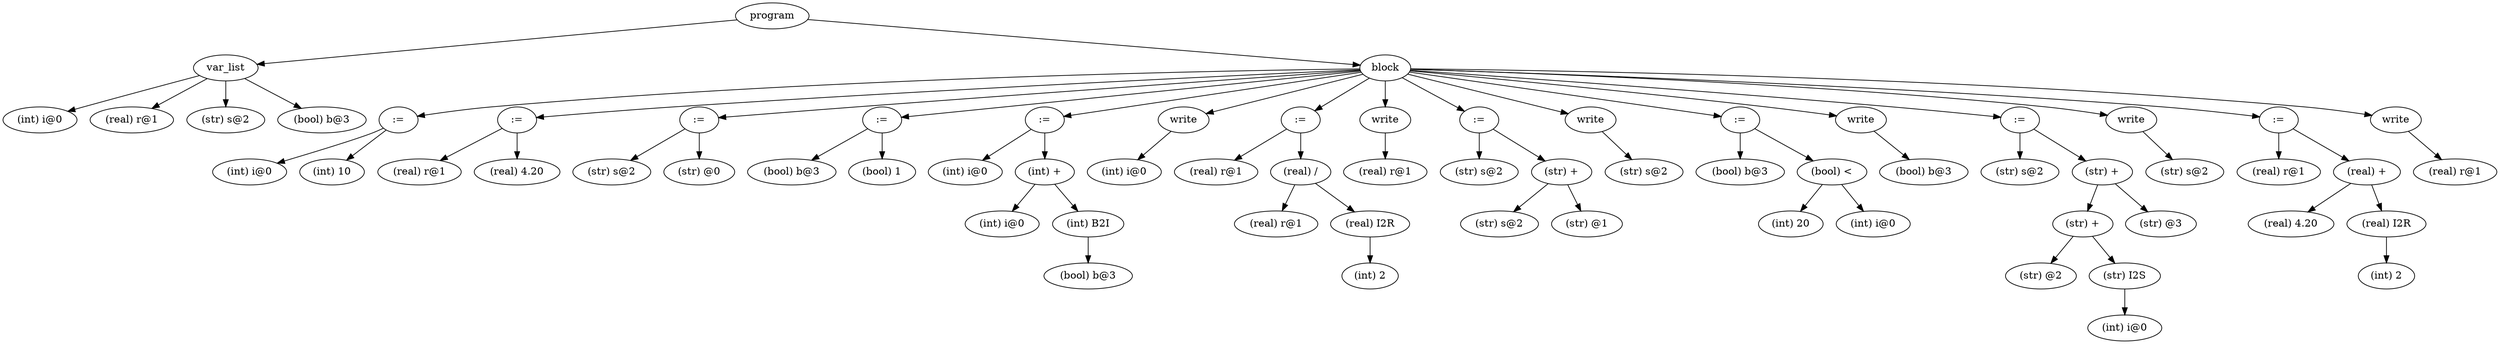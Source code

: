 digraph {
graph [ordering="out"];
node0[label="program"];
node1[label="var_list"];
node2[label="(int) i@0"];
node1 -> node2;
node3[label="(real) r@1"];
node1 -> node3;
node4[label="(str) s@2"];
node1 -> node4;
node5[label="(bool) b@3"];
node1 -> node5;
node0 -> node1;
node6[label="block"];
node7[label=":="];
node8[label="(int) i@0"];
node7 -> node8;
node9[label="(int) 10"];
node7 -> node9;
node6 -> node7;
node10[label=":="];
node11[label="(real) r@1"];
node10 -> node11;
node12[label="(real) 4.20"];
node10 -> node12;
node6 -> node10;
node13[label=":="];
node14[label="(str) s@2"];
node13 -> node14;
node15[label="(str) @0"];
node13 -> node15;
node6 -> node13;
node16[label=":="];
node17[label="(bool) b@3"];
node16 -> node17;
node18[label="(bool) 1"];
node16 -> node18;
node6 -> node16;
node19[label=":="];
node20[label="(int) i@0"];
node19 -> node20;
node21[label="(int) +"];
node22[label="(int) i@0"];
node21 -> node22;
node23[label="(int) B2I"];
node24[label="(bool) b@3"];
node23 -> node24;
node21 -> node23;
node19 -> node21;
node6 -> node19;
node25[label="write"];
node26[label="(int) i@0"];
node25 -> node26;
node6 -> node25;
node27[label=":="];
node28[label="(real) r@1"];
node27 -> node28;
node29[label="(real) /"];
node30[label="(real) r@1"];
node29 -> node30;
node31[label="(real) I2R"];
node32[label="(int) 2"];
node31 -> node32;
node29 -> node31;
node27 -> node29;
node6 -> node27;
node33[label="write"];
node34[label="(real) r@1"];
node33 -> node34;
node6 -> node33;
node35[label=":="];
node36[label="(str) s@2"];
node35 -> node36;
node37[label="(str) +"];
node38[label="(str) s@2"];
node37 -> node38;
node39[label="(str) @1"];
node37 -> node39;
node35 -> node37;
node6 -> node35;
node40[label="write"];
node41[label="(str) s@2"];
node40 -> node41;
node6 -> node40;
node42[label=":="];
node43[label="(bool) b@3"];
node42 -> node43;
node44[label="(bool) <"];
node45[label="(int) 20"];
node44 -> node45;
node46[label="(int) i@0"];
node44 -> node46;
node42 -> node44;
node6 -> node42;
node47[label="write"];
node48[label="(bool) b@3"];
node47 -> node48;
node6 -> node47;
node49[label=":="];
node50[label="(str) s@2"];
node49 -> node50;
node51[label="(str) +"];
node52[label="(str) +"];
node53[label="(str) @2"];
node52 -> node53;
node54[label="(str) I2S"];
node55[label="(int) i@0"];
node54 -> node55;
node52 -> node54;
node51 -> node52;
node56[label="(str) @3"];
node51 -> node56;
node49 -> node51;
node6 -> node49;
node57[label="write"];
node58[label="(str) s@2"];
node57 -> node58;
node6 -> node57;
node59[label=":="];
node60[label="(real) r@1"];
node59 -> node60;
node61[label="(real) +"];
node62[label="(real) 4.20"];
node61 -> node62;
node63[label="(real) I2R"];
node64[label="(int) 2"];
node63 -> node64;
node61 -> node63;
node59 -> node61;
node6 -> node59;
node65[label="write"];
node66[label="(real) r@1"];
node65 -> node66;
node6 -> node65;
node0 -> node6;
}
